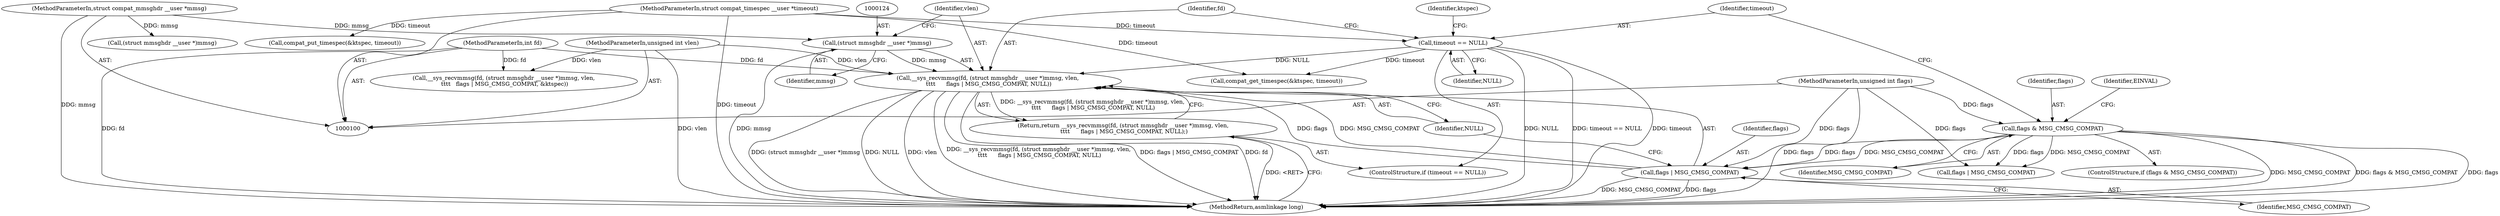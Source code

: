 digraph "0_linux_2def2ef2ae5f3990aabdbe8a755911902707d268@API" {
"1000121" [label="(Call,__sys_recvmmsg(fd, (struct mmsghdr __user *)mmsg, vlen,\n \t\t\t\t      flags | MSG_CMSG_COMPAT, NULL))"];
"1000101" [label="(MethodParameterIn,int fd)"];
"1000123" [label="(Call,(struct mmsghdr __user *)mmsg)"];
"1000102" [label="(MethodParameterIn,struct compat_mmsghdr __user *mmsg)"];
"1000103" [label="(MethodParameterIn,unsigned int vlen)"];
"1000127" [label="(Call,flags | MSG_CMSG_COMPAT)"];
"1000110" [label="(Call,flags & MSG_CMSG_COMPAT)"];
"1000104" [label="(MethodParameterIn,unsigned int flags)"];
"1000117" [label="(Call,timeout == NULL)"];
"1000105" [label="(MethodParameterIn,struct compat_timespec __user *timeout)"];
"1000120" [label="(Return,return __sys_recvmmsg(fd, (struct mmsghdr __user *)mmsg, vlen,\n \t\t\t\t      flags | MSG_CMSG_COMPAT, NULL);)"];
"1000110" [label="(Call,flags & MSG_CMSG_COMPAT)"];
"1000128" [label="(Identifier,flags)"];
"1000112" [label="(Identifier,MSG_CMSG_COMPAT)"];
"1000147" [label="(Call,flags | MSG_CMSG_COMPAT)"];
"1000119" [label="(Identifier,NULL)"];
"1000116" [label="(ControlStructure,if (timeout == NULL))"];
"1000130" [label="(Identifier,NULL)"];
"1000123" [label="(Call,(struct mmsghdr __user *)mmsg)"];
"1000122" [label="(Identifier,fd)"];
"1000101" [label="(MethodParameterIn,int fd)"];
"1000126" [label="(Identifier,vlen)"];
"1000109" [label="(ControlStructure,if (flags & MSG_CMSG_COMPAT))"];
"1000118" [label="(Identifier,timeout)"];
"1000102" [label="(MethodParameterIn,struct compat_mmsghdr __user *mmsg)"];
"1000132" [label="(Call,compat_get_timespec(&ktspec, timeout))"];
"1000127" [label="(Call,flags | MSG_CMSG_COMPAT)"];
"1000141" [label="(Call,__sys_recvmmsg(fd, (struct mmsghdr __user *)mmsg, vlen,\n \t\t\t\t   flags | MSG_CMSG_COMPAT, &ktspec))"];
"1000120" [label="(Return,return __sys_recvmmsg(fd, (struct mmsghdr __user *)mmsg, vlen,\n \t\t\t\t      flags | MSG_CMSG_COMPAT, NULL);)"];
"1000111" [label="(Identifier,flags)"];
"1000115" [label="(Identifier,EINVAL)"];
"1000157" [label="(Call,compat_put_timespec(&ktspec, timeout))"];
"1000105" [label="(MethodParameterIn,struct compat_timespec __user *timeout)"];
"1000134" [label="(Identifier,ktspec)"];
"1000117" [label="(Call,timeout == NULL)"];
"1000143" [label="(Call,(struct mmsghdr __user *)mmsg)"];
"1000121" [label="(Call,__sys_recvmmsg(fd, (struct mmsghdr __user *)mmsg, vlen,\n \t\t\t\t      flags | MSG_CMSG_COMPAT, NULL))"];
"1000129" [label="(Identifier,MSG_CMSG_COMPAT)"];
"1000103" [label="(MethodParameterIn,unsigned int vlen)"];
"1000104" [label="(MethodParameterIn,unsigned int flags)"];
"1000167" [label="(MethodReturn,asmlinkage long)"];
"1000125" [label="(Identifier,mmsg)"];
"1000121" -> "1000120"  [label="AST: "];
"1000121" -> "1000130"  [label="CFG: "];
"1000122" -> "1000121"  [label="AST: "];
"1000123" -> "1000121"  [label="AST: "];
"1000126" -> "1000121"  [label="AST: "];
"1000127" -> "1000121"  [label="AST: "];
"1000130" -> "1000121"  [label="AST: "];
"1000120" -> "1000121"  [label="CFG: "];
"1000121" -> "1000167"  [label="DDG: NULL"];
"1000121" -> "1000167"  [label="DDG: vlen"];
"1000121" -> "1000167"  [label="DDG: (struct mmsghdr __user *)mmsg"];
"1000121" -> "1000167"  [label="DDG: __sys_recvmmsg(fd, (struct mmsghdr __user *)mmsg, vlen,\n \t\t\t\t      flags | MSG_CMSG_COMPAT, NULL)"];
"1000121" -> "1000167"  [label="DDG: flags | MSG_CMSG_COMPAT"];
"1000121" -> "1000167"  [label="DDG: fd"];
"1000121" -> "1000120"  [label="DDG: __sys_recvmmsg(fd, (struct mmsghdr __user *)mmsg, vlen,\n \t\t\t\t      flags | MSG_CMSG_COMPAT, NULL)"];
"1000101" -> "1000121"  [label="DDG: fd"];
"1000123" -> "1000121"  [label="DDG: mmsg"];
"1000103" -> "1000121"  [label="DDG: vlen"];
"1000127" -> "1000121"  [label="DDG: flags"];
"1000127" -> "1000121"  [label="DDG: MSG_CMSG_COMPAT"];
"1000117" -> "1000121"  [label="DDG: NULL"];
"1000101" -> "1000100"  [label="AST: "];
"1000101" -> "1000167"  [label="DDG: fd"];
"1000101" -> "1000141"  [label="DDG: fd"];
"1000123" -> "1000125"  [label="CFG: "];
"1000124" -> "1000123"  [label="AST: "];
"1000125" -> "1000123"  [label="AST: "];
"1000126" -> "1000123"  [label="CFG: "];
"1000123" -> "1000167"  [label="DDG: mmsg"];
"1000102" -> "1000123"  [label="DDG: mmsg"];
"1000102" -> "1000100"  [label="AST: "];
"1000102" -> "1000167"  [label="DDG: mmsg"];
"1000102" -> "1000143"  [label="DDG: mmsg"];
"1000103" -> "1000100"  [label="AST: "];
"1000103" -> "1000167"  [label="DDG: vlen"];
"1000103" -> "1000141"  [label="DDG: vlen"];
"1000127" -> "1000129"  [label="CFG: "];
"1000128" -> "1000127"  [label="AST: "];
"1000129" -> "1000127"  [label="AST: "];
"1000130" -> "1000127"  [label="CFG: "];
"1000127" -> "1000167"  [label="DDG: MSG_CMSG_COMPAT"];
"1000127" -> "1000167"  [label="DDG: flags"];
"1000110" -> "1000127"  [label="DDG: flags"];
"1000110" -> "1000127"  [label="DDG: MSG_CMSG_COMPAT"];
"1000104" -> "1000127"  [label="DDG: flags"];
"1000110" -> "1000109"  [label="AST: "];
"1000110" -> "1000112"  [label="CFG: "];
"1000111" -> "1000110"  [label="AST: "];
"1000112" -> "1000110"  [label="AST: "];
"1000115" -> "1000110"  [label="CFG: "];
"1000118" -> "1000110"  [label="CFG: "];
"1000110" -> "1000167"  [label="DDG: MSG_CMSG_COMPAT"];
"1000110" -> "1000167"  [label="DDG: flags & MSG_CMSG_COMPAT"];
"1000110" -> "1000167"  [label="DDG: flags"];
"1000104" -> "1000110"  [label="DDG: flags"];
"1000110" -> "1000147"  [label="DDG: flags"];
"1000110" -> "1000147"  [label="DDG: MSG_CMSG_COMPAT"];
"1000104" -> "1000100"  [label="AST: "];
"1000104" -> "1000167"  [label="DDG: flags"];
"1000104" -> "1000147"  [label="DDG: flags"];
"1000117" -> "1000116"  [label="AST: "];
"1000117" -> "1000119"  [label="CFG: "];
"1000118" -> "1000117"  [label="AST: "];
"1000119" -> "1000117"  [label="AST: "];
"1000122" -> "1000117"  [label="CFG: "];
"1000134" -> "1000117"  [label="CFG: "];
"1000117" -> "1000167"  [label="DDG: timeout == NULL"];
"1000117" -> "1000167"  [label="DDG: timeout"];
"1000117" -> "1000167"  [label="DDG: NULL"];
"1000105" -> "1000117"  [label="DDG: timeout"];
"1000117" -> "1000132"  [label="DDG: timeout"];
"1000105" -> "1000100"  [label="AST: "];
"1000105" -> "1000167"  [label="DDG: timeout"];
"1000105" -> "1000132"  [label="DDG: timeout"];
"1000105" -> "1000157"  [label="DDG: timeout"];
"1000120" -> "1000116"  [label="AST: "];
"1000167" -> "1000120"  [label="CFG: "];
"1000120" -> "1000167"  [label="DDG: <RET>"];
}
